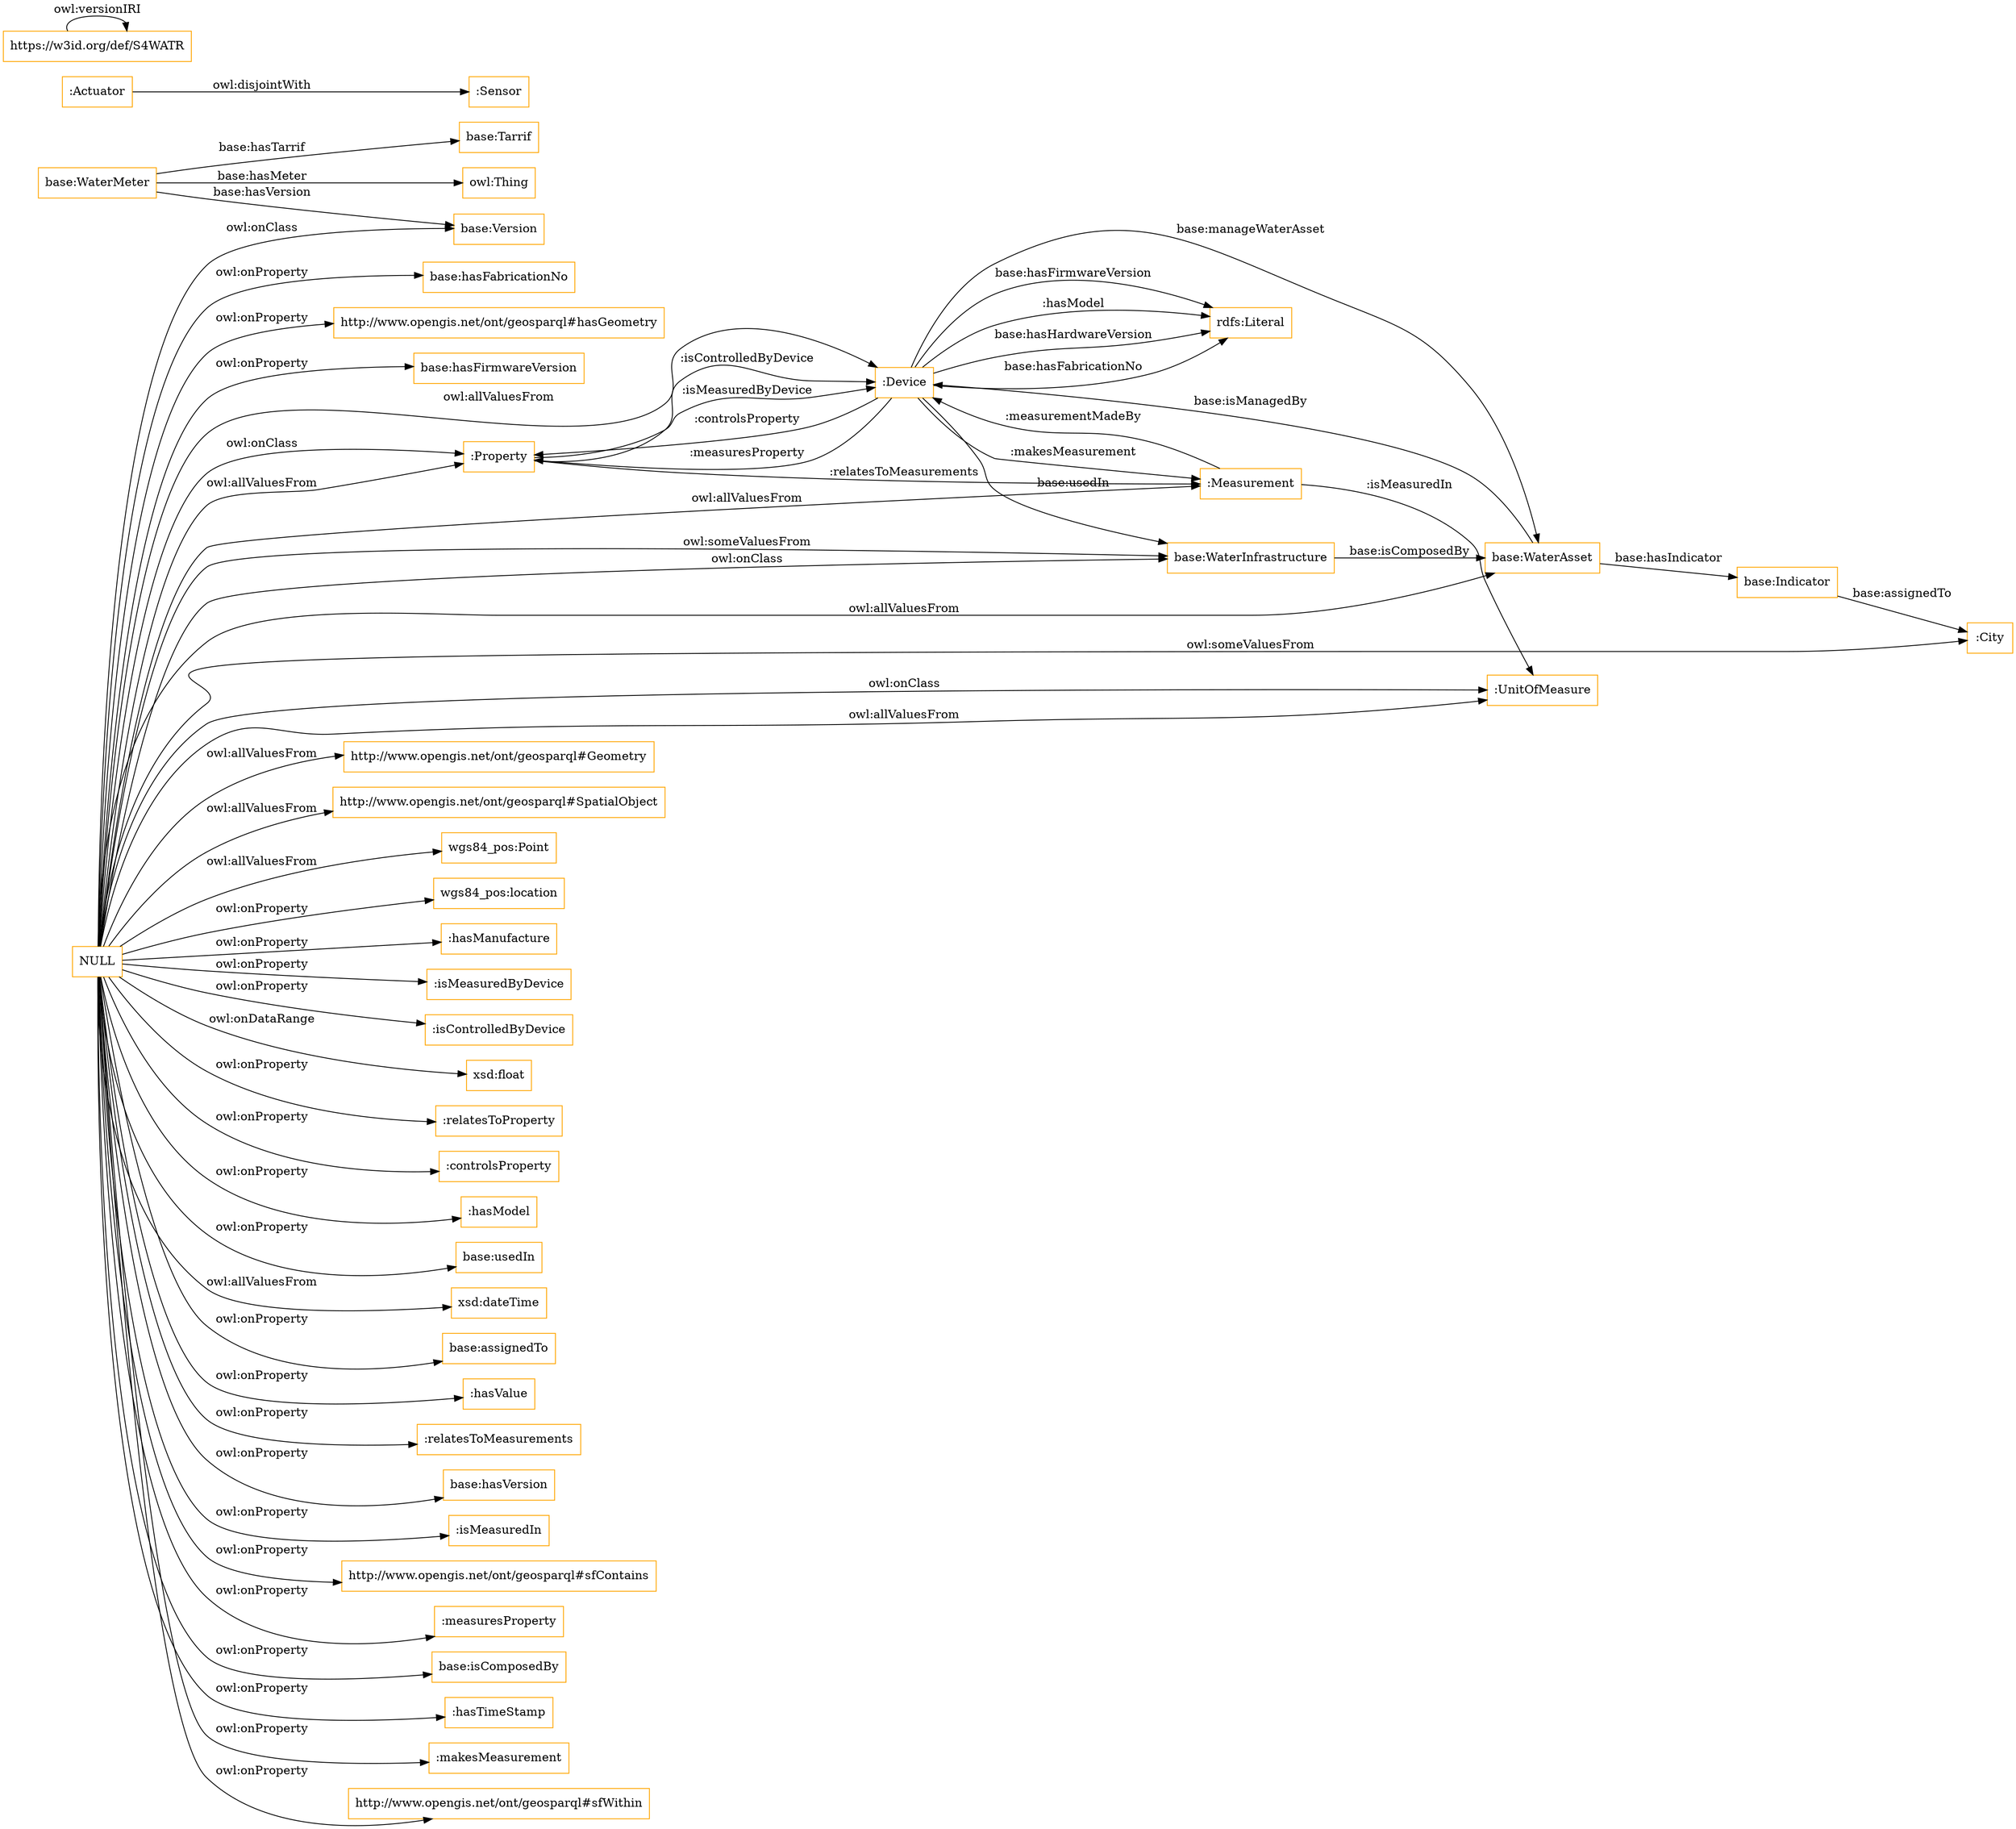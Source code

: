 digraph ar2dtool_diagram { 
rankdir=LR;
size="1501"
node [shape = rectangle, color="orange"]; "base:Version" ":Property" "base:WaterAsset" ":Sensor" "base:WaterMeter" "base:WaterInfrastructure" ":Device" "base:Indicator" "http://www.opengis.net/ont/geosparql#Geometry" "http://www.opengis.net/ont/geosparql#SpatialObject" ":UnitOfMeasure" ":City" "base:Tarrif" "wgs84_pos:Point" ":Measurement" ":Actuator" ; /*classes style*/
	"NULL" -> "wgs84_pos:location" [ label = "owl:onProperty" ];
	"NULL" -> ":hasManufacture" [ label = "owl:onProperty" ];
	"NULL" -> "wgs84_pos:Point" [ label = "owl:allValuesFrom" ];
	"NULL" -> ":isMeasuredByDevice" [ label = "owl:onProperty" ];
	"NULL" -> ":isControlledByDevice" [ label = "owl:onProperty" ];
	"NULL" -> ":Measurement" [ label = "owl:allValuesFrom" ];
	"NULL" -> "xsd:float" [ label = "owl:onDataRange" ];
	"NULL" -> "http://www.opengis.net/ont/geosparql#Geometry" [ label = "owl:allValuesFrom" ];
	"NULL" -> "base:WaterInfrastructure" [ label = "owl:someValuesFrom" ];
	"NULL" -> ":relatesToProperty" [ label = "owl:onProperty" ];
	"NULL" -> ":City" [ label = "owl:someValuesFrom" ];
	"NULL" -> ":controlsProperty" [ label = "owl:onProperty" ];
	"NULL" -> ":hasModel" [ label = "owl:onProperty" ];
	"NULL" -> "base:usedIn" [ label = "owl:onProperty" ];
	"NULL" -> "xsd:dateTime" [ label = "owl:allValuesFrom" ];
	"NULL" -> "base:Version" [ label = "owl:onClass" ];
	"NULL" -> "base:assignedTo" [ label = "owl:onProperty" ];
	"NULL" -> ":hasValue" [ label = "owl:onProperty" ];
	"NULL" -> ":relatesToMeasurements" [ label = "owl:onProperty" ];
	"NULL" -> "http://www.opengis.net/ont/geosparql#SpatialObject" [ label = "owl:allValuesFrom" ];
	"NULL" -> ":Property" [ label = "owl:onClass" ];
	"NULL" -> ":UnitOfMeasure" [ label = "owl:allValuesFrom" ];
	"NULL" -> "base:hasVersion" [ label = "owl:onProperty" ];
	"NULL" -> ":UnitOfMeasure" [ label = "owl:onClass" ];
	"NULL" -> ":isMeasuredIn" [ label = "owl:onProperty" ];
	"NULL" -> "http://www.opengis.net/ont/geosparql#sfContains" [ label = "owl:onProperty" ];
	"NULL" -> "base:WaterAsset" [ label = "owl:allValuesFrom" ];
	"NULL" -> ":measuresProperty" [ label = "owl:onProperty" ];
	"NULL" -> "base:isComposedBy" [ label = "owl:onProperty" ];
	"NULL" -> ":hasTimeStamp" [ label = "owl:onProperty" ];
	"NULL" -> "base:WaterInfrastructure" [ label = "owl:onClass" ];
	"NULL" -> ":makesMeasurement" [ label = "owl:onProperty" ];
	"NULL" -> "http://www.opengis.net/ont/geosparql#sfWithin" [ label = "owl:onProperty" ];
	"NULL" -> "base:hasFabricationNo" [ label = "owl:onProperty" ];
	"NULL" -> ":Property" [ label = "owl:allValuesFrom" ];
	"NULL" -> "http://www.opengis.net/ont/geosparql#hasGeometry" [ label = "owl:onProperty" ];
	"NULL" -> ":Device" [ label = "owl:allValuesFrom" ];
	"NULL" -> "base:hasFirmwareVersion" [ label = "owl:onProperty" ];
	"https://w3id.org/def/S4WATR" -> "https://w3id.org/def/S4WATR" [ label = "owl:versionIRI" ];
	":Actuator" -> ":Sensor" [ label = "owl:disjointWith" ];
	"base:Indicator" -> ":City" [ label = "base:assignedTo" ];
	":Measurement" -> ":Device" [ label = ":measurementMadeBy" ];
	":Device" -> "base:WaterAsset" [ label = "base:manageWaterAsset" ];
	"base:WaterInfrastructure" -> "base:WaterAsset" [ label = "base:isComposedBy" ];
	":Device" -> "rdfs:Literal" [ label = ":hasModel" ];
	":Property" -> ":Device" [ label = ":isControlledByDevice" ];
	":Device" -> "rdfs:Literal" [ label = "base:hasHardwareVersion" ];
	"base:WaterMeter" -> "base:Version" [ label = "base:hasVersion" ];
	":Property" -> ":Measurement" [ label = ":relatesToMeasurements" ];
	":Device" -> ":Measurement" [ label = ":makesMeasurement" ];
	":Device" -> "rdfs:Literal" [ label = "base:hasFabricationNo" ];
	":Device" -> "rdfs:Literal" [ label = "base:hasFirmwareVersion" ];
	":Device" -> ":Property" [ label = ":controlsProperty" ];
	":Device" -> "base:WaterInfrastructure" [ label = "base:usedIn" ];
	"base:WaterAsset" -> ":Device" [ label = "base:isManagedBy" ];
	"base:WaterAsset" -> "base:Indicator" [ label = "base:hasIndicator" ];
	":Property" -> ":Device" [ label = ":isMeasuredByDevice" ];
	"base:WaterMeter" -> "base:Tarrif" [ label = "base:hasTarrif" ];
	"base:WaterMeter" -> "owl:Thing" [ label = "base:hasMeter" ];
	":Measurement" -> ":UnitOfMeasure" [ label = ":isMeasuredIn" ];
	":Device" -> ":Property" [ label = ":measuresProperty" ];

}
